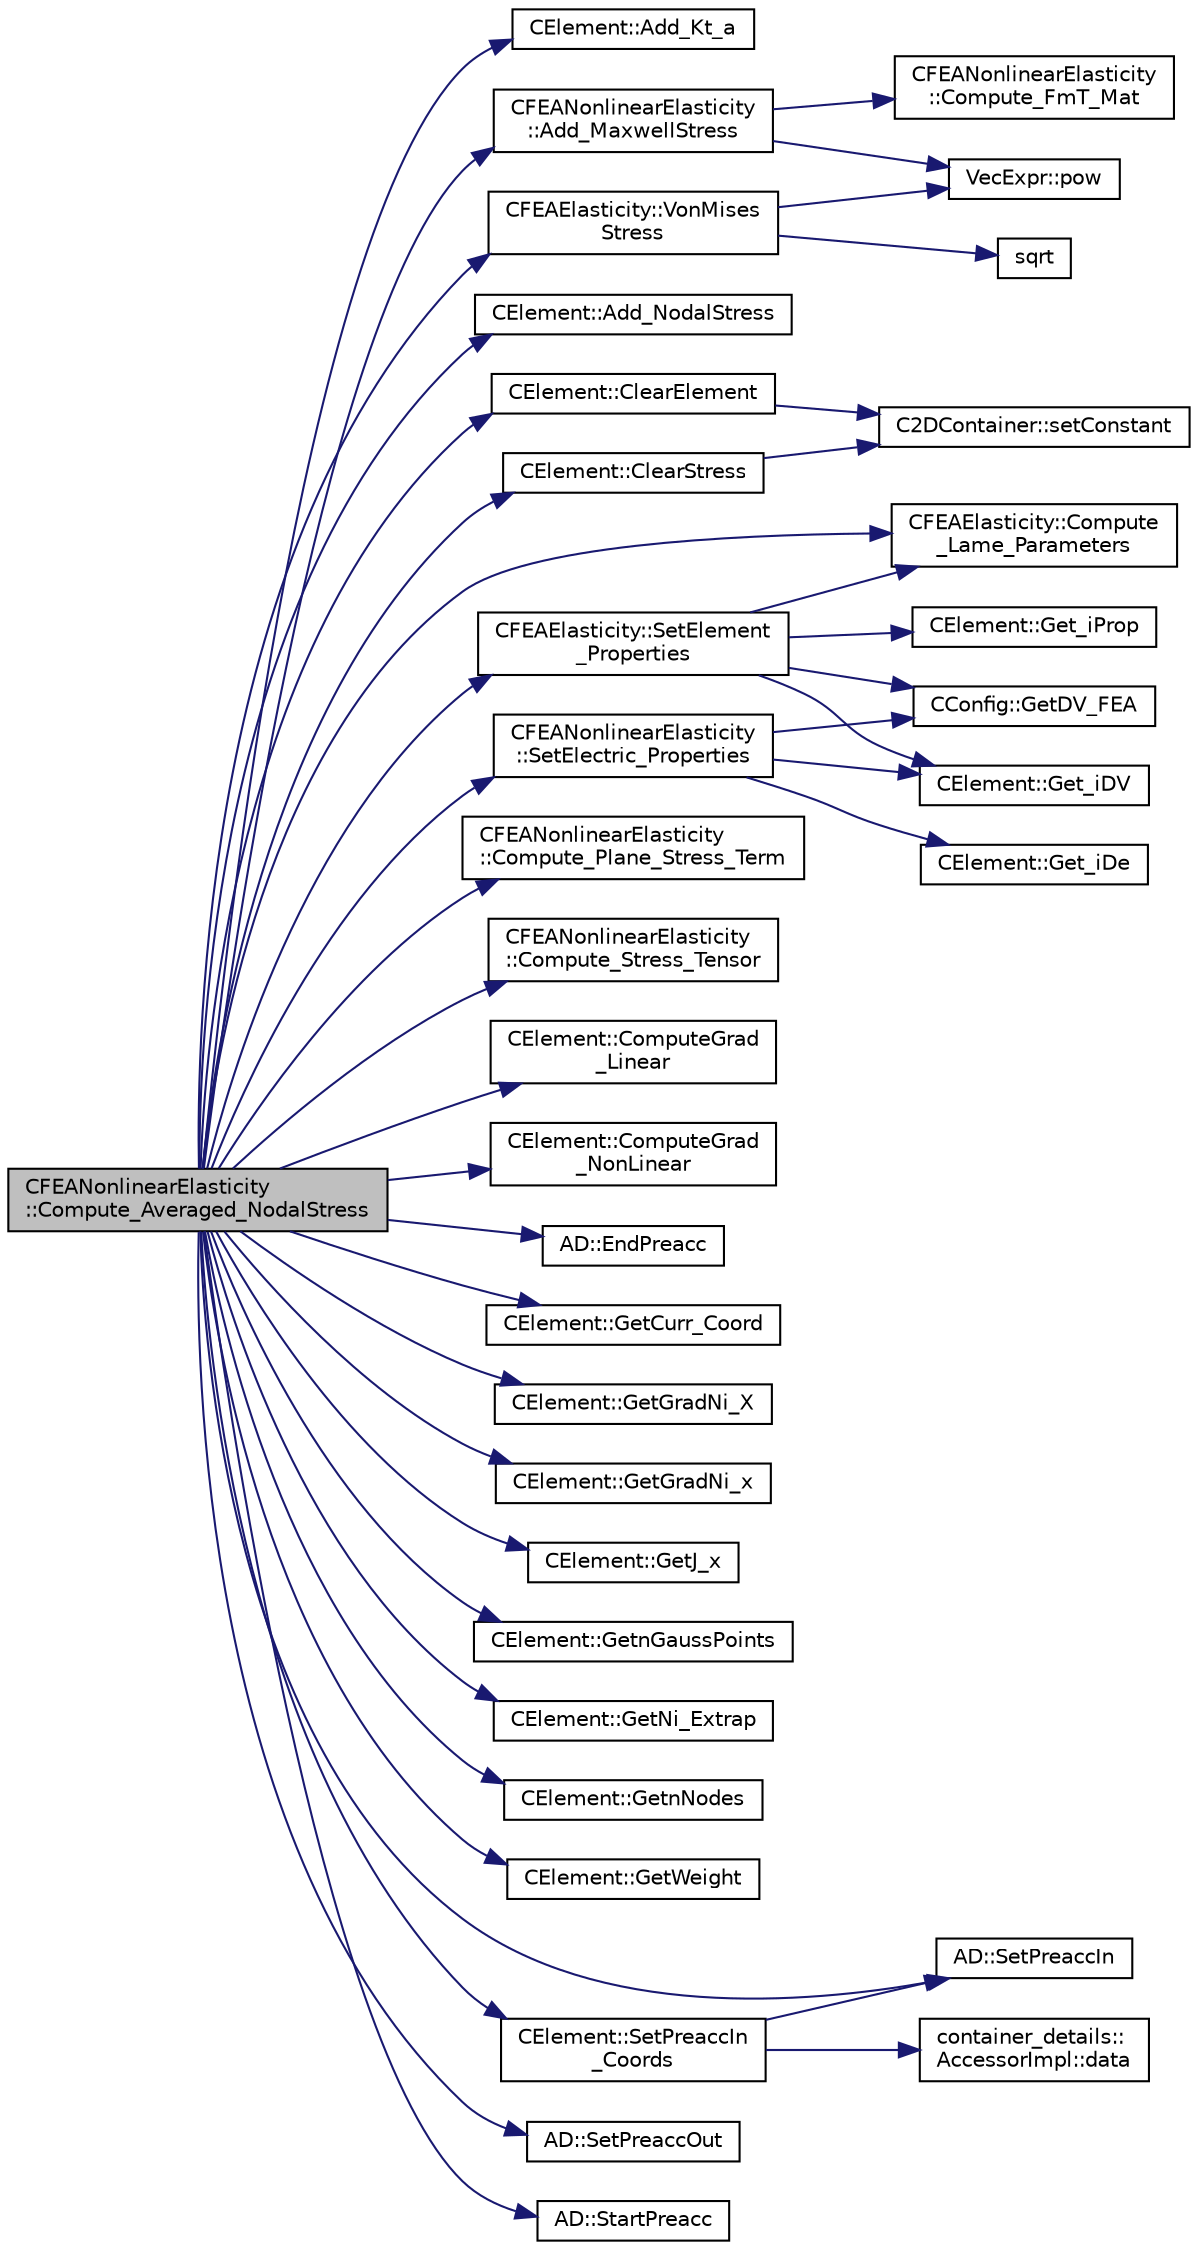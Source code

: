 digraph "CFEANonlinearElasticity::Compute_Averaged_NodalStress"
{
 // LATEX_PDF_SIZE
  edge [fontname="Helvetica",fontsize="10",labelfontname="Helvetica",labelfontsize="10"];
  node [fontname="Helvetica",fontsize="10",shape=record];
  rankdir="LR";
  Node1 [label="CFEANonlinearElasticity\l::Compute_Averaged_NodalStress",height=0.2,width=0.4,color="black", fillcolor="grey75", style="filled", fontcolor="black",tooltip="Compute averaged nodal stresses (for post processing)."];
  Node1 -> Node2 [color="midnightblue",fontsize="10",style="solid",fontname="Helvetica"];
  Node2 [label="CElement::Add_Kt_a",height=0.2,width=0.4,color="black", fillcolor="white", style="filled",URL="$classCElement.html#a85176f7d6a333f6ad542702885fb66ef",tooltip="Add the value of the nodal stress term for the computation of the residual."];
  Node1 -> Node3 [color="midnightblue",fontsize="10",style="solid",fontname="Helvetica"];
  Node3 [label="CFEANonlinearElasticity\l::Add_MaxwellStress",height=0.2,width=0.4,color="black", fillcolor="white", style="filled",URL="$classCFEANonlinearElasticity.html#a7f0a5e84cb490d30595f06a9cd7b6edf",tooltip="Update an element with Maxwell's stress."];
  Node3 -> Node4 [color="midnightblue",fontsize="10",style="solid",fontname="Helvetica"];
  Node4 [label="CFEANonlinearElasticity\l::Compute_FmT_Mat",height=0.2,width=0.4,color="black", fillcolor="white", style="filled",URL="$classCFEANonlinearElasticity.html#a58cec586fefbb24268381a8f7df007f5",tooltip="TODO: Describe what this does."];
  Node3 -> Node5 [color="midnightblue",fontsize="10",style="solid",fontname="Helvetica"];
  Node5 [label="VecExpr::pow",height=0.2,width=0.4,color="black", fillcolor="white", style="filled",URL="$group__VecExpr.html#ga7fb255e1f2a1773d3cc6ff7bee1aadd2",tooltip=" "];
  Node1 -> Node6 [color="midnightblue",fontsize="10",style="solid",fontname="Helvetica"];
  Node6 [label="CElement::Add_NodalStress",height=0.2,width=0.4,color="black", fillcolor="white", style="filled",URL="$classCElement.html#a212b081027d4aa53df5e18bce4515bbc",tooltip="Add a value to the nodal stress for an element."];
  Node1 -> Node7 [color="midnightblue",fontsize="10",style="solid",fontname="Helvetica"];
  Node7 [label="CElement::ClearElement",height=0.2,width=0.4,color="black", fillcolor="white", style="filled",URL="$classCElement.html#a34c043025dcb2d28b4800f93c9cd3184",tooltip="Sets matrices to 0."];
  Node7 -> Node8 [color="midnightblue",fontsize="10",style="solid",fontname="Helvetica"];
  Node8 [label="C2DContainer::setConstant",height=0.2,width=0.4,color="black", fillcolor="white", style="filled",URL="$classC2DContainer.html#ab9f8a545ab85abdd3291f0f65b4f411b",tooltip="Set value of all entries to \"value\"."];
  Node1 -> Node9 [color="midnightblue",fontsize="10",style="solid",fontname="Helvetica"];
  Node9 [label="CElement::ClearStress",height=0.2,width=0.4,color="black", fillcolor="white", style="filled",URL="$classCElement.html#a55c809d8bbe97bd1a752ec87d94244d8",tooltip="Restarts the values of stress in the element."];
  Node9 -> Node8 [color="midnightblue",fontsize="10",style="solid",fontname="Helvetica"];
  Node1 -> Node10 [color="midnightblue",fontsize="10",style="solid",fontname="Helvetica"];
  Node10 [label="CFEAElasticity::Compute\l_Lame_Parameters",height=0.2,width=0.4,color="black", fillcolor="white", style="filled",URL="$classCFEAElasticity.html#a3c8b0dc963f5cdfc3330f4349e267184",tooltip="Update the Lame parameters (required in AD to account for all dependencies)."];
  Node1 -> Node11 [color="midnightblue",fontsize="10",style="solid",fontname="Helvetica"];
  Node11 [label="CFEANonlinearElasticity\l::Compute_Plane_Stress_Term",height=0.2,width=0.4,color="black", fillcolor="white", style="filled",URL="$classCFEANonlinearElasticity.html#acd1263c2041d696fee55d2d5c00f7e2a",tooltip="Compute the plane stress term."];
  Node1 -> Node12 [color="midnightblue",fontsize="10",style="solid",fontname="Helvetica"];
  Node12 [label="CFEANonlinearElasticity\l::Compute_Stress_Tensor",height=0.2,width=0.4,color="black", fillcolor="white", style="filled",URL="$classCFEANonlinearElasticity.html#a3ad68dbbb4a4257779457e46e9e0d55f",tooltip="Compute the stress tensor."];
  Node1 -> Node13 [color="midnightblue",fontsize="10",style="solid",fontname="Helvetica"];
  Node13 [label="CElement::ComputeGrad\l_Linear",height=0.2,width=0.4,color="black", fillcolor="white", style="filled",URL="$classCElement.html#acff4750404c62c6b934cc1e66c3c0c91",tooltip="Set the value of the gradient of the shape functions wrt the reference configuration."];
  Node1 -> Node14 [color="midnightblue",fontsize="10",style="solid",fontname="Helvetica"];
  Node14 [label="CElement::ComputeGrad\l_NonLinear",height=0.2,width=0.4,color="black", fillcolor="white", style="filled",URL="$classCElement.html#a7062161c57dabe92e47ebca9bcfba15e",tooltip="Set the value of the gradient of the shape functions wrt the current configuration."];
  Node1 -> Node15 [color="midnightblue",fontsize="10",style="solid",fontname="Helvetica"];
  Node15 [label="AD::EndPreacc",height=0.2,width=0.4,color="black", fillcolor="white", style="filled",URL="$namespaceAD.html#a309d057a92faa60a3a760254678ec9ea",tooltip="Ends a preaccumulation section and computes the local Jacobi matrix of a code section using the varia..."];
  Node1 -> Node16 [color="midnightblue",fontsize="10",style="solid",fontname="Helvetica"];
  Node16 [label="CElement::GetCurr_Coord",height=0.2,width=0.4,color="black", fillcolor="white", style="filled",URL="$classCElement.html#a4264daddbc6ade9f81ae1f7702d6c487",tooltip="Get the value of the coordinate of the nodes in the current configuration."];
  Node1 -> Node17 [color="midnightblue",fontsize="10",style="solid",fontname="Helvetica"];
  Node17 [label="CElement::GetGradNi_X",height=0.2,width=0.4,color="black", fillcolor="white", style="filled",URL="$classCElement.html#a5a760b4757477a26b59a0dd05b27cf2a",tooltip="Retrieve the value of the gradient of the shape functions respect to the reference configuration."];
  Node1 -> Node18 [color="midnightblue",fontsize="10",style="solid",fontname="Helvetica"];
  Node18 [label="CElement::GetGradNi_x",height=0.2,width=0.4,color="black", fillcolor="white", style="filled",URL="$classCElement.html#a29fe508c53b07a9c0e5fe3d4a5926ba5",tooltip="Retrieve the value of the gradient of the shape functions respect to the current configuration."];
  Node1 -> Node19 [color="midnightblue",fontsize="10",style="solid",fontname="Helvetica"];
  Node19 [label="CElement::GetJ_x",height=0.2,width=0.4,color="black", fillcolor="white", style="filled",URL="$classCElement.html#a5a6a3865fa4c8a4c8de890cd2b7ec9cd",tooltip="Get the jacobian respect to the current configuration for the Gaussian Point iGauss."];
  Node1 -> Node20 [color="midnightblue",fontsize="10",style="solid",fontname="Helvetica"];
  Node20 [label="CElement::GetnGaussPoints",height=0.2,width=0.4,color="black", fillcolor="white", style="filled",URL="$classCElement.html#ab069f4033f7ad4b13a049c7a69613659",tooltip="Retrieve the number of nodes of the element."];
  Node1 -> Node21 [color="midnightblue",fontsize="10",style="solid",fontname="Helvetica"];
  Node21 [label="CElement::GetNi_Extrap",height=0.2,width=0.4,color="black", fillcolor="white", style="filled",URL="$classCElement.html#a105841469469f709a8b3d94a2b4855b5",tooltip="Retrieve the value of the gradient of the shape functions respect to the reference configuration."];
  Node1 -> Node22 [color="midnightblue",fontsize="10",style="solid",fontname="Helvetica"];
  Node22 [label="CElement::GetnNodes",height=0.2,width=0.4,color="black", fillcolor="white", style="filled",URL="$classCElement.html#a87d13ba01e276d05b00b42caa1d5ee3c",tooltip="Retrieve the number of nodes of the element."];
  Node1 -> Node23 [color="midnightblue",fontsize="10",style="solid",fontname="Helvetica"];
  Node23 [label="CElement::GetWeight",height=0.2,width=0.4,color="black", fillcolor="white", style="filled",URL="$classCElement.html#a0e93583f33a6c7c88ac8d0b916a1281f",tooltip="Get the weight of the corresponding Gaussian Point."];
  Node1 -> Node24 [color="midnightblue",fontsize="10",style="solid",fontname="Helvetica"];
  Node24 [label="CFEANonlinearElasticity\l::SetElectric_Properties",height=0.2,width=0.4,color="black", fillcolor="white", style="filled",URL="$classCFEANonlinearElasticity.html#a1bcc160d8cda2eb70bdd7d7b7dfef948",tooltip="Set element electric properties."];
  Node24 -> Node25 [color="midnightblue",fontsize="10",style="solid",fontname="Helvetica"];
  Node25 [label="CElement::Get_iDe",height=0.2,width=0.4,color="black", fillcolor="white", style="filled",URL="$classCElement.html#a81c24fda8ff30988042966be1ac57cb0",tooltip="Return the value of the identifier for the Dielectric Elastomers."];
  Node24 -> Node26 [color="midnightblue",fontsize="10",style="solid",fontname="Helvetica"];
  Node26 [label="CElement::Get_iDV",height=0.2,width=0.4,color="black", fillcolor="white", style="filled",URL="$classCElement.html#a9aca256c29c68f6be62c9a74f7a39fa8",tooltip="Return the value of the identifier for the Design Variable."];
  Node24 -> Node27 [color="midnightblue",fontsize="10",style="solid",fontname="Helvetica"];
  Node27 [label="CConfig::GetDV_FEA",height=0.2,width=0.4,color="black", fillcolor="white", style="filled",URL="$classCConfig.html#a5909743f9efd40e18336118561f6f8d1",tooltip="Get the kind of design variable for FEA."];
  Node1 -> Node28 [color="midnightblue",fontsize="10",style="solid",fontname="Helvetica"];
  Node28 [label="CFEAElasticity::SetElement\l_Properties",height=0.2,width=0.4,color="black", fillcolor="white", style="filled",URL="$classCFEAElasticity.html#a918d0f5ce089fd83e5ca59c42da45e3e",tooltip="Set element material properties."];
  Node28 -> Node10 [color="midnightblue",fontsize="10",style="solid",fontname="Helvetica"];
  Node28 -> Node26 [color="midnightblue",fontsize="10",style="solid",fontname="Helvetica"];
  Node28 -> Node29 [color="midnightblue",fontsize="10",style="solid",fontname="Helvetica"];
  Node29 [label="CElement::Get_iProp",height=0.2,width=0.4,color="black", fillcolor="white", style="filled",URL="$classCElement.html#a316ca4ad94c25db42cca8a9c4d187fdc",tooltip="Return the value of the identifier for the Element Property."];
  Node28 -> Node27 [color="midnightblue",fontsize="10",style="solid",fontname="Helvetica"];
  Node1 -> Node30 [color="midnightblue",fontsize="10",style="solid",fontname="Helvetica"];
  Node30 [label="AD::SetPreaccIn",height=0.2,width=0.4,color="black", fillcolor="white", style="filled",URL="$namespaceAD.html#aa163589c94af6ddfdbcf901ecc76ac77",tooltip="Sets the scalar inputs of a preaccumulation section."];
  Node1 -> Node31 [color="midnightblue",fontsize="10",style="solid",fontname="Helvetica"];
  Node31 [label="CElement::SetPreaccIn\l_Coords",height=0.2,width=0.4,color="black", fillcolor="white", style="filled",URL="$classCElement.html#a86998490e58ede51f2fc1e5cb40553f4",tooltip="Register the current and reference coordinates of the element as pre-accumulation inputs the latter a..."];
  Node31 -> Node32 [color="midnightblue",fontsize="10",style="solid",fontname="Helvetica"];
  Node32 [label="container_details::\lAccessorImpl::data",height=0.2,width=0.4,color="black", fillcolor="white", style="filled",URL="$classcontainer__details_1_1AccessorImpl.html#a5b5318f7212e57c13e464c398f74b3d5",tooltip=" "];
  Node31 -> Node30 [color="midnightblue",fontsize="10",style="solid",fontname="Helvetica"];
  Node1 -> Node33 [color="midnightblue",fontsize="10",style="solid",fontname="Helvetica"];
  Node33 [label="AD::SetPreaccOut",height=0.2,width=0.4,color="black", fillcolor="white", style="filled",URL="$namespaceAD.html#a96f26aa5f6909173e990e03b864fec33",tooltip="Sets the scalar outputs of a preaccumulation section."];
  Node1 -> Node34 [color="midnightblue",fontsize="10",style="solid",fontname="Helvetica"];
  Node34 [label="AD::StartPreacc",height=0.2,width=0.4,color="black", fillcolor="white", style="filled",URL="$namespaceAD.html#a2a1e9c4b109fd751e84132c9495de3ff",tooltip="Starts a new preaccumulation section and sets the input variables."];
  Node1 -> Node35 [color="midnightblue",fontsize="10",style="solid",fontname="Helvetica"];
  Node35 [label="CFEAElasticity::VonMises\lStress",height=0.2,width=0.4,color="black", fillcolor="white", style="filled",URL="$classCFEAElasticity.html#a264246be7b79598f515b796b4d9b39aa",tooltip="Compute VonMises stress from components Sxx Syy Sxy Szz Sxz Syz."];
  Node35 -> Node5 [color="midnightblue",fontsize="10",style="solid",fontname="Helvetica"];
  Node35 -> Node36 [color="midnightblue",fontsize="10",style="solid",fontname="Helvetica"];
  Node36 [label="sqrt",height=0.2,width=0.4,color="black", fillcolor="white", style="filled",URL="$group__SIMD.html#ga54a1925ab40fb4249ea255072520de35",tooltip=" "];
}
